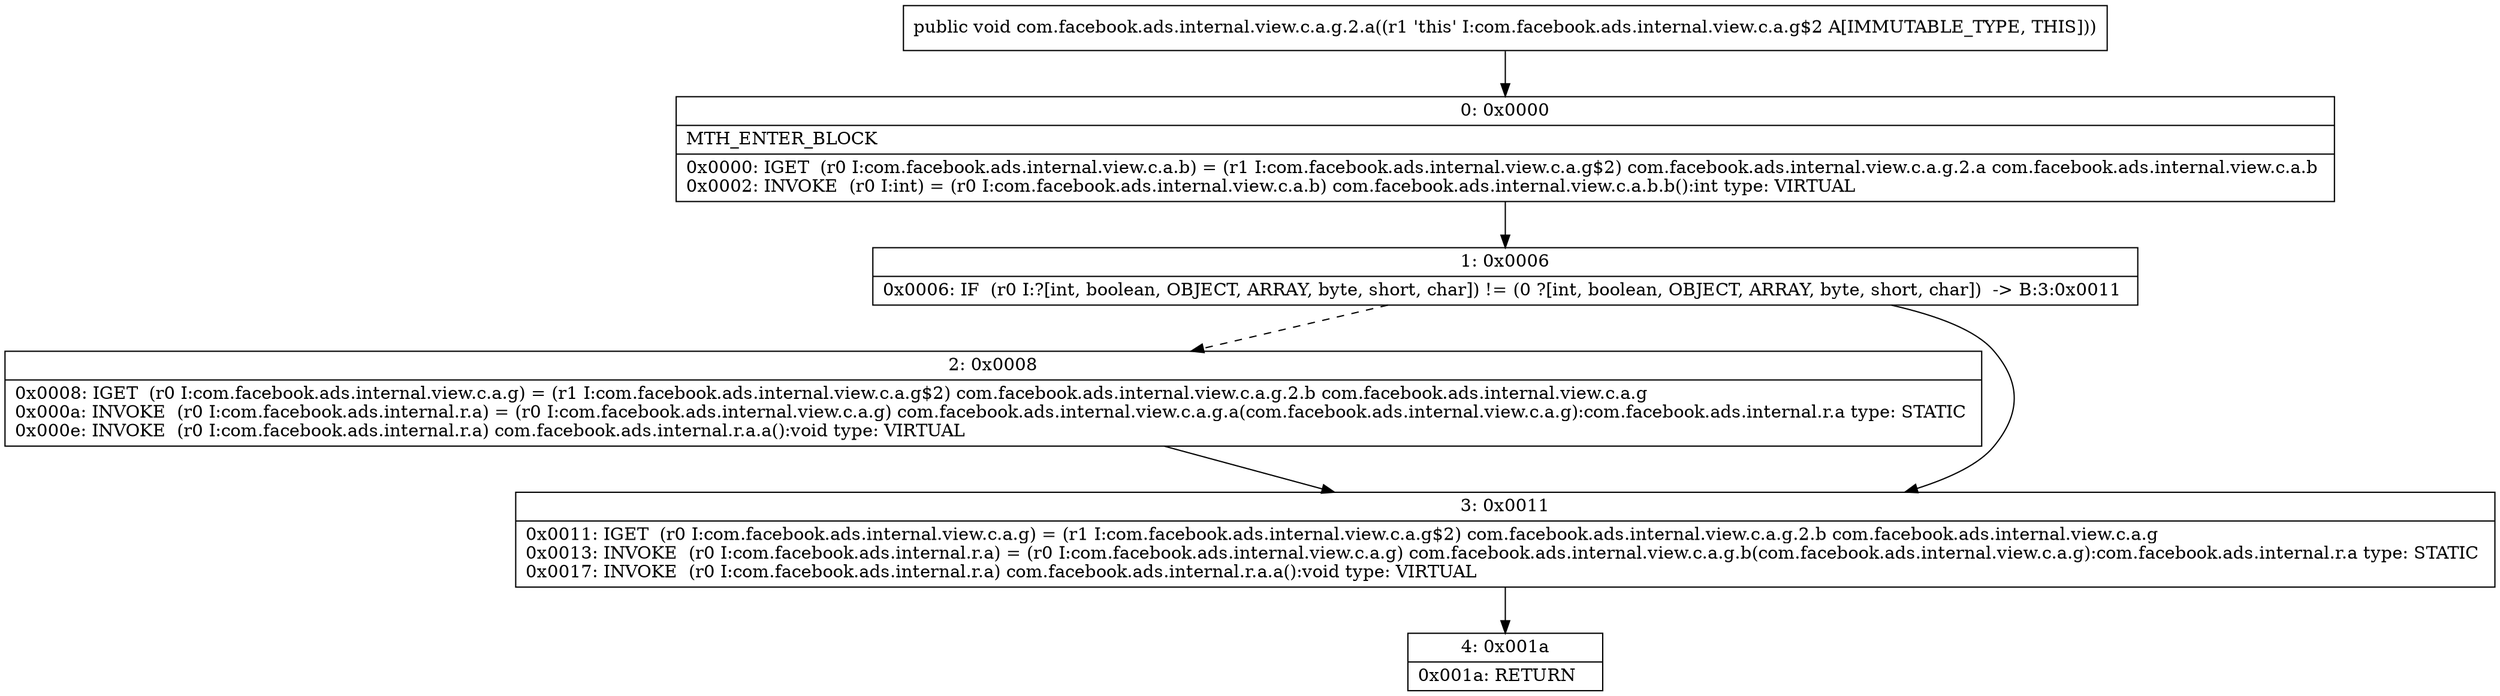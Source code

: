 digraph "CFG forcom.facebook.ads.internal.view.c.a.g.2.a()V" {
Node_0 [shape=record,label="{0\:\ 0x0000|MTH_ENTER_BLOCK\l|0x0000: IGET  (r0 I:com.facebook.ads.internal.view.c.a.b) = (r1 I:com.facebook.ads.internal.view.c.a.g$2) com.facebook.ads.internal.view.c.a.g.2.a com.facebook.ads.internal.view.c.a.b \l0x0002: INVOKE  (r0 I:int) = (r0 I:com.facebook.ads.internal.view.c.a.b) com.facebook.ads.internal.view.c.a.b.b():int type: VIRTUAL \l}"];
Node_1 [shape=record,label="{1\:\ 0x0006|0x0006: IF  (r0 I:?[int, boolean, OBJECT, ARRAY, byte, short, char]) != (0 ?[int, boolean, OBJECT, ARRAY, byte, short, char])  \-\> B:3:0x0011 \l}"];
Node_2 [shape=record,label="{2\:\ 0x0008|0x0008: IGET  (r0 I:com.facebook.ads.internal.view.c.a.g) = (r1 I:com.facebook.ads.internal.view.c.a.g$2) com.facebook.ads.internal.view.c.a.g.2.b com.facebook.ads.internal.view.c.a.g \l0x000a: INVOKE  (r0 I:com.facebook.ads.internal.r.a) = (r0 I:com.facebook.ads.internal.view.c.a.g) com.facebook.ads.internal.view.c.a.g.a(com.facebook.ads.internal.view.c.a.g):com.facebook.ads.internal.r.a type: STATIC \l0x000e: INVOKE  (r0 I:com.facebook.ads.internal.r.a) com.facebook.ads.internal.r.a.a():void type: VIRTUAL \l}"];
Node_3 [shape=record,label="{3\:\ 0x0011|0x0011: IGET  (r0 I:com.facebook.ads.internal.view.c.a.g) = (r1 I:com.facebook.ads.internal.view.c.a.g$2) com.facebook.ads.internal.view.c.a.g.2.b com.facebook.ads.internal.view.c.a.g \l0x0013: INVOKE  (r0 I:com.facebook.ads.internal.r.a) = (r0 I:com.facebook.ads.internal.view.c.a.g) com.facebook.ads.internal.view.c.a.g.b(com.facebook.ads.internal.view.c.a.g):com.facebook.ads.internal.r.a type: STATIC \l0x0017: INVOKE  (r0 I:com.facebook.ads.internal.r.a) com.facebook.ads.internal.r.a.a():void type: VIRTUAL \l}"];
Node_4 [shape=record,label="{4\:\ 0x001a|0x001a: RETURN   \l}"];
MethodNode[shape=record,label="{public void com.facebook.ads.internal.view.c.a.g.2.a((r1 'this' I:com.facebook.ads.internal.view.c.a.g$2 A[IMMUTABLE_TYPE, THIS])) }"];
MethodNode -> Node_0;
Node_0 -> Node_1;
Node_1 -> Node_2[style=dashed];
Node_1 -> Node_3;
Node_2 -> Node_3;
Node_3 -> Node_4;
}

